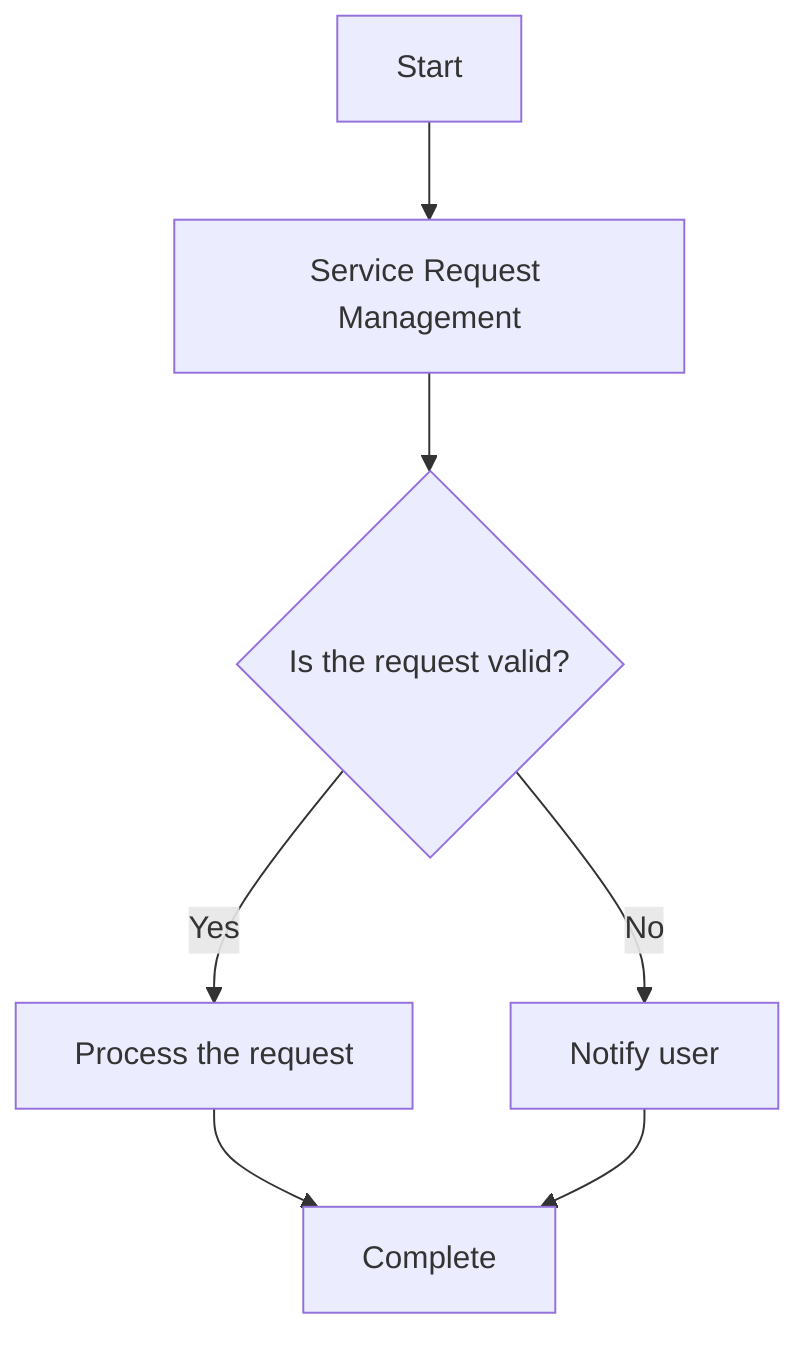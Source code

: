 %%{ init : {'themeVariables': {'primaryColor': '#ffcc00', 'edgeColor': '#99ccff','borderRadius': 5}} }%%

flowchart TD
    A[Start] --> B[Service Request Management]
    B --> C{Is the request valid?}
    C -->|Yes| D[Process the request]
    C -->|No| E[Notify user]
    D --> F[Complete]
    E --> F